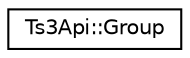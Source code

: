 digraph "Graficzna hierarchia klas"
{
  edge [fontname="Helvetica",fontsize="10",labelfontname="Helvetica",labelfontsize="10"];
  node [fontname="Helvetica",fontsize="10",shape=record];
  rankdir="LR";
  Node1 [label="Ts3Api::Group",height=0.2,width=0.4,color="black", fillcolor="white", style="filled",URL="$class_ts3_api_1_1_group.html"];
}

